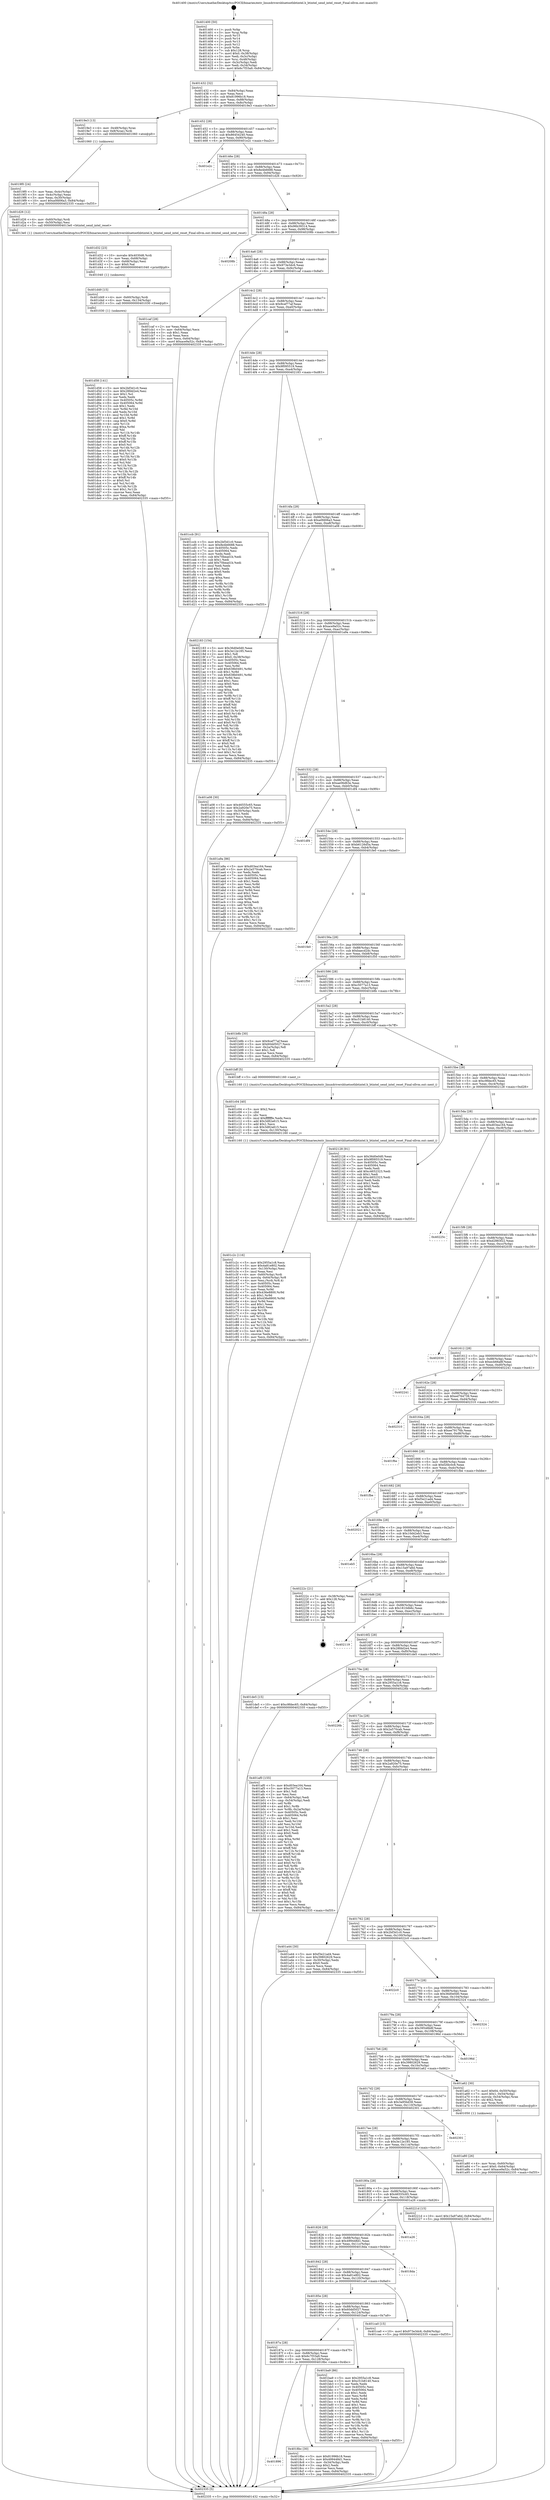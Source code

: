digraph "0x401400" {
  label = "0x401400 (/mnt/c/Users/mathe/Desktop/tcc/POCII/binaries/extr_linuxdriversbluetoothbtintel.h_btintel_send_intel_reset_Final-ollvm.out::main(0))"
  labelloc = "t"
  node[shape=record]

  Entry [label="",width=0.3,height=0.3,shape=circle,fillcolor=black,style=filled]
  "0x401432" [label="{
     0x401432 [32]\l
     | [instrs]\l
     &nbsp;&nbsp;0x401432 \<+6\>: mov -0x84(%rbp),%eax\l
     &nbsp;&nbsp;0x401438 \<+2\>: mov %eax,%ecx\l
     &nbsp;&nbsp;0x40143a \<+6\>: sub $0x81996b18,%ecx\l
     &nbsp;&nbsp;0x401440 \<+6\>: mov %eax,-0x88(%rbp)\l
     &nbsp;&nbsp;0x401446 \<+6\>: mov %ecx,-0x8c(%rbp)\l
     &nbsp;&nbsp;0x40144c \<+6\>: je 00000000004019e3 \<main+0x5e3\>\l
  }"]
  "0x4019e3" [label="{
     0x4019e3 [13]\l
     | [instrs]\l
     &nbsp;&nbsp;0x4019e3 \<+4\>: mov -0x48(%rbp),%rax\l
     &nbsp;&nbsp;0x4019e7 \<+4\>: mov 0x8(%rax),%rdi\l
     &nbsp;&nbsp;0x4019eb \<+5\>: call 0000000000401060 \<atoi@plt\>\l
     | [calls]\l
     &nbsp;&nbsp;0x401060 \{1\} (unknown)\l
  }"]
  "0x401452" [label="{
     0x401452 [28]\l
     | [instrs]\l
     &nbsp;&nbsp;0x401452 \<+5\>: jmp 0000000000401457 \<main+0x57\>\l
     &nbsp;&nbsp;0x401457 \<+6\>: mov -0x88(%rbp),%eax\l
     &nbsp;&nbsp;0x40145d \<+5\>: sub $0x86454240,%eax\l
     &nbsp;&nbsp;0x401462 \<+6\>: mov %eax,-0x90(%rbp)\l
     &nbsp;&nbsp;0x401468 \<+6\>: je 0000000000401e2c \<main+0xa2c\>\l
  }"]
  Exit [label="",width=0.3,height=0.3,shape=circle,fillcolor=black,style=filled,peripheries=2]
  "0x401e2c" [label="{
     0x401e2c\l
  }", style=dashed]
  "0x40146e" [label="{
     0x40146e [28]\l
     | [instrs]\l
     &nbsp;&nbsp;0x40146e \<+5\>: jmp 0000000000401473 \<main+0x73\>\l
     &nbsp;&nbsp;0x401473 \<+6\>: mov -0x88(%rbp),%eax\l
     &nbsp;&nbsp;0x401479 \<+5\>: sub $0x8e4b6688,%eax\l
     &nbsp;&nbsp;0x40147e \<+6\>: mov %eax,-0x94(%rbp)\l
     &nbsp;&nbsp;0x401484 \<+6\>: je 0000000000401d26 \<main+0x926\>\l
  }"]
  "0x401d58" [label="{
     0x401d58 [141]\l
     | [instrs]\l
     &nbsp;&nbsp;0x401d58 \<+5\>: mov $0x2bf3d1c0,%eax\l
     &nbsp;&nbsp;0x401d5d \<+5\>: mov $0x28fdd2e4,%esi\l
     &nbsp;&nbsp;0x401d62 \<+2\>: mov $0x1,%cl\l
     &nbsp;&nbsp;0x401d64 \<+2\>: xor %edx,%edx\l
     &nbsp;&nbsp;0x401d66 \<+8\>: mov 0x40505c,%r8d\l
     &nbsp;&nbsp;0x401d6e \<+8\>: mov 0x405064,%r9d\l
     &nbsp;&nbsp;0x401d76 \<+3\>: sub $0x1,%edx\l
     &nbsp;&nbsp;0x401d79 \<+3\>: mov %r8d,%r10d\l
     &nbsp;&nbsp;0x401d7c \<+3\>: add %edx,%r10d\l
     &nbsp;&nbsp;0x401d7f \<+4\>: imul %r10d,%r8d\l
     &nbsp;&nbsp;0x401d83 \<+4\>: and $0x1,%r8d\l
     &nbsp;&nbsp;0x401d87 \<+4\>: cmp $0x0,%r8d\l
     &nbsp;&nbsp;0x401d8b \<+4\>: sete %r11b\l
     &nbsp;&nbsp;0x401d8f \<+4\>: cmp $0xa,%r9d\l
     &nbsp;&nbsp;0x401d93 \<+3\>: setl %bl\l
     &nbsp;&nbsp;0x401d96 \<+3\>: mov %r11b,%r14b\l
     &nbsp;&nbsp;0x401d99 \<+4\>: xor $0xff,%r14b\l
     &nbsp;&nbsp;0x401d9d \<+3\>: mov %bl,%r15b\l
     &nbsp;&nbsp;0x401da0 \<+4\>: xor $0xff,%r15b\l
     &nbsp;&nbsp;0x401da4 \<+3\>: xor $0x0,%cl\l
     &nbsp;&nbsp;0x401da7 \<+3\>: mov %r14b,%r12b\l
     &nbsp;&nbsp;0x401daa \<+4\>: and $0x0,%r12b\l
     &nbsp;&nbsp;0x401dae \<+3\>: and %cl,%r11b\l
     &nbsp;&nbsp;0x401db1 \<+3\>: mov %r15b,%r13b\l
     &nbsp;&nbsp;0x401db4 \<+4\>: and $0x0,%r13b\l
     &nbsp;&nbsp;0x401db8 \<+2\>: and %cl,%bl\l
     &nbsp;&nbsp;0x401dba \<+3\>: or %r11b,%r12b\l
     &nbsp;&nbsp;0x401dbd \<+3\>: or %bl,%r13b\l
     &nbsp;&nbsp;0x401dc0 \<+3\>: xor %r13b,%r12b\l
     &nbsp;&nbsp;0x401dc3 \<+3\>: or %r15b,%r14b\l
     &nbsp;&nbsp;0x401dc6 \<+4\>: xor $0xff,%r14b\l
     &nbsp;&nbsp;0x401dca \<+3\>: or $0x0,%cl\l
     &nbsp;&nbsp;0x401dcd \<+3\>: and %cl,%r14b\l
     &nbsp;&nbsp;0x401dd0 \<+3\>: or %r14b,%r12b\l
     &nbsp;&nbsp;0x401dd3 \<+4\>: test $0x1,%r12b\l
     &nbsp;&nbsp;0x401dd7 \<+3\>: cmovne %esi,%eax\l
     &nbsp;&nbsp;0x401dda \<+6\>: mov %eax,-0x84(%rbp)\l
     &nbsp;&nbsp;0x401de0 \<+5\>: jmp 0000000000402335 \<main+0xf35\>\l
  }"]
  "0x401d26" [label="{
     0x401d26 [12]\l
     | [instrs]\l
     &nbsp;&nbsp;0x401d26 \<+4\>: mov -0x60(%rbp),%rdi\l
     &nbsp;&nbsp;0x401d2a \<+3\>: mov -0x50(%rbp),%esi\l
     &nbsp;&nbsp;0x401d2d \<+5\>: call 00000000004013e0 \<btintel_send_intel_reset\>\l
     | [calls]\l
     &nbsp;&nbsp;0x4013e0 \{1\} (/mnt/c/Users/mathe/Desktop/tcc/POCII/binaries/extr_linuxdriversbluetoothbtintel.h_btintel_send_intel_reset_Final-ollvm.out::btintel_send_intel_reset)\l
  }"]
  "0x40148a" [label="{
     0x40148a [28]\l
     | [instrs]\l
     &nbsp;&nbsp;0x40148a \<+5\>: jmp 000000000040148f \<main+0x8f\>\l
     &nbsp;&nbsp;0x40148f \<+6\>: mov -0x88(%rbp),%eax\l
     &nbsp;&nbsp;0x401495 \<+5\>: sub $0x96b39314,%eax\l
     &nbsp;&nbsp;0x40149a \<+6\>: mov %eax,-0x98(%rbp)\l
     &nbsp;&nbsp;0x4014a0 \<+6\>: je 000000000040208b \<main+0xc8b\>\l
  }"]
  "0x401d49" [label="{
     0x401d49 [15]\l
     | [instrs]\l
     &nbsp;&nbsp;0x401d49 \<+4\>: mov -0x60(%rbp),%rdi\l
     &nbsp;&nbsp;0x401d4d \<+6\>: mov %eax,-0x134(%rbp)\l
     &nbsp;&nbsp;0x401d53 \<+5\>: call 0000000000401030 \<free@plt\>\l
     | [calls]\l
     &nbsp;&nbsp;0x401030 \{1\} (unknown)\l
  }"]
  "0x40208b" [label="{
     0x40208b\l
  }", style=dashed]
  "0x4014a6" [label="{
     0x4014a6 [28]\l
     | [instrs]\l
     &nbsp;&nbsp;0x4014a6 \<+5\>: jmp 00000000004014ab \<main+0xab\>\l
     &nbsp;&nbsp;0x4014ab \<+6\>: mov -0x88(%rbp),%eax\l
     &nbsp;&nbsp;0x4014b1 \<+5\>: sub $0x973e3dc6,%eax\l
     &nbsp;&nbsp;0x4014b6 \<+6\>: mov %eax,-0x9c(%rbp)\l
     &nbsp;&nbsp;0x4014bc \<+6\>: je 0000000000401caf \<main+0x8af\>\l
  }"]
  "0x401d32" [label="{
     0x401d32 [23]\l
     | [instrs]\l
     &nbsp;&nbsp;0x401d32 \<+10\>: movabs $0x4030d6,%rdi\l
     &nbsp;&nbsp;0x401d3c \<+3\>: mov %eax,-0x68(%rbp)\l
     &nbsp;&nbsp;0x401d3f \<+3\>: mov -0x68(%rbp),%esi\l
     &nbsp;&nbsp;0x401d42 \<+2\>: mov $0x0,%al\l
     &nbsp;&nbsp;0x401d44 \<+5\>: call 0000000000401040 \<printf@plt\>\l
     | [calls]\l
     &nbsp;&nbsp;0x401040 \{1\} (unknown)\l
  }"]
  "0x401caf" [label="{
     0x401caf [28]\l
     | [instrs]\l
     &nbsp;&nbsp;0x401caf \<+2\>: xor %eax,%eax\l
     &nbsp;&nbsp;0x401cb1 \<+3\>: mov -0x64(%rbp),%ecx\l
     &nbsp;&nbsp;0x401cb4 \<+3\>: sub $0x1,%eax\l
     &nbsp;&nbsp;0x401cb7 \<+2\>: sub %eax,%ecx\l
     &nbsp;&nbsp;0x401cb9 \<+3\>: mov %ecx,-0x64(%rbp)\l
     &nbsp;&nbsp;0x401cbc \<+10\>: movl $0xace9a52c,-0x84(%rbp)\l
     &nbsp;&nbsp;0x401cc6 \<+5\>: jmp 0000000000402335 \<main+0xf35\>\l
  }"]
  "0x4014c2" [label="{
     0x4014c2 [28]\l
     | [instrs]\l
     &nbsp;&nbsp;0x4014c2 \<+5\>: jmp 00000000004014c7 \<main+0xc7\>\l
     &nbsp;&nbsp;0x4014c7 \<+6\>: mov -0x88(%rbp),%eax\l
     &nbsp;&nbsp;0x4014cd \<+5\>: sub $0x9cef77af,%eax\l
     &nbsp;&nbsp;0x4014d2 \<+6\>: mov %eax,-0xa0(%rbp)\l
     &nbsp;&nbsp;0x4014d8 \<+6\>: je 0000000000401ccb \<main+0x8cb\>\l
  }"]
  "0x401c2c" [label="{
     0x401c2c [116]\l
     | [instrs]\l
     &nbsp;&nbsp;0x401c2c \<+5\>: mov $0x2955a1c8,%ecx\l
     &nbsp;&nbsp;0x401c31 \<+5\>: mov $0x4a81e802,%edx\l
     &nbsp;&nbsp;0x401c36 \<+6\>: mov -0x130(%rbp),%esi\l
     &nbsp;&nbsp;0x401c3c \<+3\>: imul %eax,%esi\l
     &nbsp;&nbsp;0x401c3f \<+4\>: mov -0x60(%rbp),%rdi\l
     &nbsp;&nbsp;0x401c43 \<+4\>: movslq -0x64(%rbp),%r8\l
     &nbsp;&nbsp;0x401c47 \<+4\>: mov %esi,(%rdi,%r8,4)\l
     &nbsp;&nbsp;0x401c4b \<+7\>: mov 0x40505c,%eax\l
     &nbsp;&nbsp;0x401c52 \<+7\>: mov 0x405064,%esi\l
     &nbsp;&nbsp;0x401c59 \<+3\>: mov %eax,%r9d\l
     &nbsp;&nbsp;0x401c5c \<+7\>: sub $0x436e8800,%r9d\l
     &nbsp;&nbsp;0x401c63 \<+4\>: sub $0x1,%r9d\l
     &nbsp;&nbsp;0x401c67 \<+7\>: add $0x436e8800,%r9d\l
     &nbsp;&nbsp;0x401c6e \<+4\>: imul %r9d,%eax\l
     &nbsp;&nbsp;0x401c72 \<+3\>: and $0x1,%eax\l
     &nbsp;&nbsp;0x401c75 \<+3\>: cmp $0x0,%eax\l
     &nbsp;&nbsp;0x401c78 \<+4\>: sete %r10b\l
     &nbsp;&nbsp;0x401c7c \<+3\>: cmp $0xa,%esi\l
     &nbsp;&nbsp;0x401c7f \<+4\>: setl %r11b\l
     &nbsp;&nbsp;0x401c83 \<+3\>: mov %r10b,%bl\l
     &nbsp;&nbsp;0x401c86 \<+3\>: and %r11b,%bl\l
     &nbsp;&nbsp;0x401c89 \<+3\>: xor %r11b,%r10b\l
     &nbsp;&nbsp;0x401c8c \<+3\>: or %r10b,%bl\l
     &nbsp;&nbsp;0x401c8f \<+3\>: test $0x1,%bl\l
     &nbsp;&nbsp;0x401c92 \<+3\>: cmovne %edx,%ecx\l
     &nbsp;&nbsp;0x401c95 \<+6\>: mov %ecx,-0x84(%rbp)\l
     &nbsp;&nbsp;0x401c9b \<+5\>: jmp 0000000000402335 \<main+0xf35\>\l
  }"]
  "0x401ccb" [label="{
     0x401ccb [91]\l
     | [instrs]\l
     &nbsp;&nbsp;0x401ccb \<+5\>: mov $0x2bf3d1c0,%eax\l
     &nbsp;&nbsp;0x401cd0 \<+5\>: mov $0x8e4b6688,%ecx\l
     &nbsp;&nbsp;0x401cd5 \<+7\>: mov 0x40505c,%edx\l
     &nbsp;&nbsp;0x401cdc \<+7\>: mov 0x405064,%esi\l
     &nbsp;&nbsp;0x401ce3 \<+2\>: mov %edx,%edi\l
     &nbsp;&nbsp;0x401ce5 \<+6\>: sub $0x70bead1b,%edi\l
     &nbsp;&nbsp;0x401ceb \<+3\>: sub $0x1,%edi\l
     &nbsp;&nbsp;0x401cee \<+6\>: add $0x70bead1b,%edi\l
     &nbsp;&nbsp;0x401cf4 \<+3\>: imul %edi,%edx\l
     &nbsp;&nbsp;0x401cf7 \<+3\>: and $0x1,%edx\l
     &nbsp;&nbsp;0x401cfa \<+3\>: cmp $0x0,%edx\l
     &nbsp;&nbsp;0x401cfd \<+4\>: sete %r8b\l
     &nbsp;&nbsp;0x401d01 \<+3\>: cmp $0xa,%esi\l
     &nbsp;&nbsp;0x401d04 \<+4\>: setl %r9b\l
     &nbsp;&nbsp;0x401d08 \<+3\>: mov %r8b,%r10b\l
     &nbsp;&nbsp;0x401d0b \<+3\>: and %r9b,%r10b\l
     &nbsp;&nbsp;0x401d0e \<+3\>: xor %r9b,%r8b\l
     &nbsp;&nbsp;0x401d11 \<+3\>: or %r8b,%r10b\l
     &nbsp;&nbsp;0x401d14 \<+4\>: test $0x1,%r10b\l
     &nbsp;&nbsp;0x401d18 \<+3\>: cmovne %ecx,%eax\l
     &nbsp;&nbsp;0x401d1b \<+6\>: mov %eax,-0x84(%rbp)\l
     &nbsp;&nbsp;0x401d21 \<+5\>: jmp 0000000000402335 \<main+0xf35\>\l
  }"]
  "0x4014de" [label="{
     0x4014de [28]\l
     | [instrs]\l
     &nbsp;&nbsp;0x4014de \<+5\>: jmp 00000000004014e3 \<main+0xe3\>\l
     &nbsp;&nbsp;0x4014e3 \<+6\>: mov -0x88(%rbp),%eax\l
     &nbsp;&nbsp;0x4014e9 \<+5\>: sub $0x9f095519,%eax\l
     &nbsp;&nbsp;0x4014ee \<+6\>: mov %eax,-0xa4(%rbp)\l
     &nbsp;&nbsp;0x4014f4 \<+6\>: je 0000000000402183 \<main+0xd83\>\l
  }"]
  "0x401c04" [label="{
     0x401c04 [40]\l
     | [instrs]\l
     &nbsp;&nbsp;0x401c04 \<+5\>: mov $0x2,%ecx\l
     &nbsp;&nbsp;0x401c09 \<+1\>: cltd\l
     &nbsp;&nbsp;0x401c0a \<+2\>: idiv %ecx\l
     &nbsp;&nbsp;0x401c0c \<+6\>: imul $0xfffffffe,%edx,%ecx\l
     &nbsp;&nbsp;0x401c12 \<+6\>: add $0x3d82a615,%ecx\l
     &nbsp;&nbsp;0x401c18 \<+3\>: add $0x1,%ecx\l
     &nbsp;&nbsp;0x401c1b \<+6\>: sub $0x3d82a615,%ecx\l
     &nbsp;&nbsp;0x401c21 \<+6\>: mov %ecx,-0x130(%rbp)\l
     &nbsp;&nbsp;0x401c27 \<+5\>: call 0000000000401160 \<next_i\>\l
     | [calls]\l
     &nbsp;&nbsp;0x401160 \{1\} (/mnt/c/Users/mathe/Desktop/tcc/POCII/binaries/extr_linuxdriversbluetoothbtintel.h_btintel_send_intel_reset_Final-ollvm.out::next_i)\l
  }"]
  "0x402183" [label="{
     0x402183 [154]\l
     | [instrs]\l
     &nbsp;&nbsp;0x402183 \<+5\>: mov $0x36d0e0d0,%eax\l
     &nbsp;&nbsp;0x402188 \<+5\>: mov $0x3e12e185,%ecx\l
     &nbsp;&nbsp;0x40218d \<+2\>: mov $0x1,%dl\l
     &nbsp;&nbsp;0x40218f \<+7\>: movl $0x0,-0x38(%rbp)\l
     &nbsp;&nbsp;0x402196 \<+7\>: mov 0x40505c,%esi\l
     &nbsp;&nbsp;0x40219d \<+7\>: mov 0x405064,%edi\l
     &nbsp;&nbsp;0x4021a4 \<+3\>: mov %esi,%r8d\l
     &nbsp;&nbsp;0x4021a7 \<+7\>: add $0x638b0491,%r8d\l
     &nbsp;&nbsp;0x4021ae \<+4\>: sub $0x1,%r8d\l
     &nbsp;&nbsp;0x4021b2 \<+7\>: sub $0x638b0491,%r8d\l
     &nbsp;&nbsp;0x4021b9 \<+4\>: imul %r8d,%esi\l
     &nbsp;&nbsp;0x4021bd \<+3\>: and $0x1,%esi\l
     &nbsp;&nbsp;0x4021c0 \<+3\>: cmp $0x0,%esi\l
     &nbsp;&nbsp;0x4021c3 \<+4\>: sete %r9b\l
     &nbsp;&nbsp;0x4021c7 \<+3\>: cmp $0xa,%edi\l
     &nbsp;&nbsp;0x4021ca \<+4\>: setl %r10b\l
     &nbsp;&nbsp;0x4021ce \<+3\>: mov %r9b,%r11b\l
     &nbsp;&nbsp;0x4021d1 \<+4\>: xor $0xff,%r11b\l
     &nbsp;&nbsp;0x4021d5 \<+3\>: mov %r10b,%bl\l
     &nbsp;&nbsp;0x4021d8 \<+3\>: xor $0xff,%bl\l
     &nbsp;&nbsp;0x4021db \<+3\>: xor $0x0,%dl\l
     &nbsp;&nbsp;0x4021de \<+3\>: mov %r11b,%r14b\l
     &nbsp;&nbsp;0x4021e1 \<+4\>: and $0x0,%r14b\l
     &nbsp;&nbsp;0x4021e5 \<+3\>: and %dl,%r9b\l
     &nbsp;&nbsp;0x4021e8 \<+3\>: mov %bl,%r15b\l
     &nbsp;&nbsp;0x4021eb \<+4\>: and $0x0,%r15b\l
     &nbsp;&nbsp;0x4021ef \<+3\>: and %dl,%r10b\l
     &nbsp;&nbsp;0x4021f2 \<+3\>: or %r9b,%r14b\l
     &nbsp;&nbsp;0x4021f5 \<+3\>: or %r10b,%r15b\l
     &nbsp;&nbsp;0x4021f8 \<+3\>: xor %r15b,%r14b\l
     &nbsp;&nbsp;0x4021fb \<+3\>: or %bl,%r11b\l
     &nbsp;&nbsp;0x4021fe \<+4\>: xor $0xff,%r11b\l
     &nbsp;&nbsp;0x402202 \<+3\>: or $0x0,%dl\l
     &nbsp;&nbsp;0x402205 \<+3\>: and %dl,%r11b\l
     &nbsp;&nbsp;0x402208 \<+3\>: or %r11b,%r14b\l
     &nbsp;&nbsp;0x40220b \<+4\>: test $0x1,%r14b\l
     &nbsp;&nbsp;0x40220f \<+3\>: cmovne %ecx,%eax\l
     &nbsp;&nbsp;0x402212 \<+6\>: mov %eax,-0x84(%rbp)\l
     &nbsp;&nbsp;0x402218 \<+5\>: jmp 0000000000402335 \<main+0xf35\>\l
  }"]
  "0x4014fa" [label="{
     0x4014fa [28]\l
     | [instrs]\l
     &nbsp;&nbsp;0x4014fa \<+5\>: jmp 00000000004014ff \<main+0xff\>\l
     &nbsp;&nbsp;0x4014ff \<+6\>: mov -0x88(%rbp),%eax\l
     &nbsp;&nbsp;0x401505 \<+5\>: sub $0xa0fd06a3,%eax\l
     &nbsp;&nbsp;0x40150a \<+6\>: mov %eax,-0xa8(%rbp)\l
     &nbsp;&nbsp;0x401510 \<+6\>: je 0000000000401a08 \<main+0x608\>\l
  }"]
  "0x401a80" [label="{
     0x401a80 [26]\l
     | [instrs]\l
     &nbsp;&nbsp;0x401a80 \<+4\>: mov %rax,-0x60(%rbp)\l
     &nbsp;&nbsp;0x401a84 \<+7\>: movl $0x0,-0x64(%rbp)\l
     &nbsp;&nbsp;0x401a8b \<+10\>: movl $0xace9a52c,-0x84(%rbp)\l
     &nbsp;&nbsp;0x401a95 \<+5\>: jmp 0000000000402335 \<main+0xf35\>\l
  }"]
  "0x401a08" [label="{
     0x401a08 [30]\l
     | [instrs]\l
     &nbsp;&nbsp;0x401a08 \<+5\>: mov $0x46555c65,%eax\l
     &nbsp;&nbsp;0x401a0d \<+5\>: mov $0x2a920e75,%ecx\l
     &nbsp;&nbsp;0x401a12 \<+3\>: mov -0x30(%rbp),%edx\l
     &nbsp;&nbsp;0x401a15 \<+3\>: cmp $0x1,%edx\l
     &nbsp;&nbsp;0x401a18 \<+3\>: cmovl %ecx,%eax\l
     &nbsp;&nbsp;0x401a1b \<+6\>: mov %eax,-0x84(%rbp)\l
     &nbsp;&nbsp;0x401a21 \<+5\>: jmp 0000000000402335 \<main+0xf35\>\l
  }"]
  "0x401516" [label="{
     0x401516 [28]\l
     | [instrs]\l
     &nbsp;&nbsp;0x401516 \<+5\>: jmp 000000000040151b \<main+0x11b\>\l
     &nbsp;&nbsp;0x40151b \<+6\>: mov -0x88(%rbp),%eax\l
     &nbsp;&nbsp;0x401521 \<+5\>: sub $0xace9a52c,%eax\l
     &nbsp;&nbsp;0x401526 \<+6\>: mov %eax,-0xac(%rbp)\l
     &nbsp;&nbsp;0x40152c \<+6\>: je 0000000000401a9a \<main+0x69a\>\l
  }"]
  "0x4019f0" [label="{
     0x4019f0 [24]\l
     | [instrs]\l
     &nbsp;&nbsp;0x4019f0 \<+3\>: mov %eax,-0x4c(%rbp)\l
     &nbsp;&nbsp;0x4019f3 \<+3\>: mov -0x4c(%rbp),%eax\l
     &nbsp;&nbsp;0x4019f6 \<+3\>: mov %eax,-0x30(%rbp)\l
     &nbsp;&nbsp;0x4019f9 \<+10\>: movl $0xa0fd06a3,-0x84(%rbp)\l
     &nbsp;&nbsp;0x401a03 \<+5\>: jmp 0000000000402335 \<main+0xf35\>\l
  }"]
  "0x401a9a" [label="{
     0x401a9a [86]\l
     | [instrs]\l
     &nbsp;&nbsp;0x401a9a \<+5\>: mov $0xd03ea164,%eax\l
     &nbsp;&nbsp;0x401a9f \<+5\>: mov $0x2a570cab,%ecx\l
     &nbsp;&nbsp;0x401aa4 \<+2\>: xor %edx,%edx\l
     &nbsp;&nbsp;0x401aa6 \<+7\>: mov 0x40505c,%esi\l
     &nbsp;&nbsp;0x401aad \<+7\>: mov 0x405064,%edi\l
     &nbsp;&nbsp;0x401ab4 \<+3\>: sub $0x1,%edx\l
     &nbsp;&nbsp;0x401ab7 \<+3\>: mov %esi,%r8d\l
     &nbsp;&nbsp;0x401aba \<+3\>: add %edx,%r8d\l
     &nbsp;&nbsp;0x401abd \<+4\>: imul %r8d,%esi\l
     &nbsp;&nbsp;0x401ac1 \<+3\>: and $0x1,%esi\l
     &nbsp;&nbsp;0x401ac4 \<+3\>: cmp $0x0,%esi\l
     &nbsp;&nbsp;0x401ac7 \<+4\>: sete %r9b\l
     &nbsp;&nbsp;0x401acb \<+3\>: cmp $0xa,%edi\l
     &nbsp;&nbsp;0x401ace \<+4\>: setl %r10b\l
     &nbsp;&nbsp;0x401ad2 \<+3\>: mov %r9b,%r11b\l
     &nbsp;&nbsp;0x401ad5 \<+3\>: and %r10b,%r11b\l
     &nbsp;&nbsp;0x401ad8 \<+3\>: xor %r10b,%r9b\l
     &nbsp;&nbsp;0x401adb \<+3\>: or %r9b,%r11b\l
     &nbsp;&nbsp;0x401ade \<+4\>: test $0x1,%r11b\l
     &nbsp;&nbsp;0x401ae2 \<+3\>: cmovne %ecx,%eax\l
     &nbsp;&nbsp;0x401ae5 \<+6\>: mov %eax,-0x84(%rbp)\l
     &nbsp;&nbsp;0x401aeb \<+5\>: jmp 0000000000402335 \<main+0xf35\>\l
  }"]
  "0x401532" [label="{
     0x401532 [28]\l
     | [instrs]\l
     &nbsp;&nbsp;0x401532 \<+5\>: jmp 0000000000401537 \<main+0x137\>\l
     &nbsp;&nbsp;0x401537 \<+6\>: mov -0x88(%rbp),%eax\l
     &nbsp;&nbsp;0x40153d \<+5\>: sub $0xae06d63e,%eax\l
     &nbsp;&nbsp;0x401542 \<+6\>: mov %eax,-0xb0(%rbp)\l
     &nbsp;&nbsp;0x401548 \<+6\>: je 0000000000401df4 \<main+0x9f4\>\l
  }"]
  "0x401400" [label="{
     0x401400 [50]\l
     | [instrs]\l
     &nbsp;&nbsp;0x401400 \<+1\>: push %rbp\l
     &nbsp;&nbsp;0x401401 \<+3\>: mov %rsp,%rbp\l
     &nbsp;&nbsp;0x401404 \<+2\>: push %r15\l
     &nbsp;&nbsp;0x401406 \<+2\>: push %r14\l
     &nbsp;&nbsp;0x401408 \<+2\>: push %r13\l
     &nbsp;&nbsp;0x40140a \<+2\>: push %r12\l
     &nbsp;&nbsp;0x40140c \<+1\>: push %rbx\l
     &nbsp;&nbsp;0x40140d \<+7\>: sub $0x128,%rsp\l
     &nbsp;&nbsp;0x401414 \<+7\>: movl $0x0,-0x38(%rbp)\l
     &nbsp;&nbsp;0x40141b \<+3\>: mov %edi,-0x3c(%rbp)\l
     &nbsp;&nbsp;0x40141e \<+4\>: mov %rsi,-0x48(%rbp)\l
     &nbsp;&nbsp;0x401422 \<+3\>: mov -0x3c(%rbp),%edi\l
     &nbsp;&nbsp;0x401425 \<+3\>: mov %edi,-0x34(%rbp)\l
     &nbsp;&nbsp;0x401428 \<+10\>: movl $0x6c7f33a9,-0x84(%rbp)\l
  }"]
  "0x401df4" [label="{
     0x401df4\l
  }", style=dashed]
  "0x40154e" [label="{
     0x40154e [28]\l
     | [instrs]\l
     &nbsp;&nbsp;0x40154e \<+5\>: jmp 0000000000401553 \<main+0x153\>\l
     &nbsp;&nbsp;0x401553 \<+6\>: mov -0x88(%rbp),%eax\l
     &nbsp;&nbsp;0x401559 \<+5\>: sub $0xb6126d5a,%eax\l
     &nbsp;&nbsp;0x40155e \<+6\>: mov %eax,-0xb4(%rbp)\l
     &nbsp;&nbsp;0x401564 \<+6\>: je 0000000000401fe0 \<main+0xbe0\>\l
  }"]
  "0x402335" [label="{
     0x402335 [5]\l
     | [instrs]\l
     &nbsp;&nbsp;0x402335 \<+5\>: jmp 0000000000401432 \<main+0x32\>\l
  }"]
  "0x401fe0" [label="{
     0x401fe0\l
  }", style=dashed]
  "0x40156a" [label="{
     0x40156a [28]\l
     | [instrs]\l
     &nbsp;&nbsp;0x40156a \<+5\>: jmp 000000000040156f \<main+0x16f\>\l
     &nbsp;&nbsp;0x40156f \<+6\>: mov -0x88(%rbp),%eax\l
     &nbsp;&nbsp;0x401575 \<+5\>: sub $0xbaecd2dc,%eax\l
     &nbsp;&nbsp;0x40157a \<+6\>: mov %eax,-0xb8(%rbp)\l
     &nbsp;&nbsp;0x401580 \<+6\>: je 0000000000401f50 \<main+0xb50\>\l
  }"]
  "0x401896" [label="{
     0x401896\l
  }", style=dashed]
  "0x401f50" [label="{
     0x401f50\l
  }", style=dashed]
  "0x401586" [label="{
     0x401586 [28]\l
     | [instrs]\l
     &nbsp;&nbsp;0x401586 \<+5\>: jmp 000000000040158b \<main+0x18b\>\l
     &nbsp;&nbsp;0x40158b \<+6\>: mov -0x88(%rbp),%eax\l
     &nbsp;&nbsp;0x401591 \<+5\>: sub $0xc5077a13,%eax\l
     &nbsp;&nbsp;0x401596 \<+6\>: mov %eax,-0xbc(%rbp)\l
     &nbsp;&nbsp;0x40159c \<+6\>: je 0000000000401b8b \<main+0x78b\>\l
  }"]
  "0x4018bc" [label="{
     0x4018bc [30]\l
     | [instrs]\l
     &nbsp;&nbsp;0x4018bc \<+5\>: mov $0x81996b18,%eax\l
     &nbsp;&nbsp;0x4018c1 \<+5\>: mov $0x499448d1,%ecx\l
     &nbsp;&nbsp;0x4018c6 \<+3\>: mov -0x34(%rbp),%edx\l
     &nbsp;&nbsp;0x4018c9 \<+3\>: cmp $0x2,%edx\l
     &nbsp;&nbsp;0x4018cc \<+3\>: cmovne %ecx,%eax\l
     &nbsp;&nbsp;0x4018cf \<+6\>: mov %eax,-0x84(%rbp)\l
     &nbsp;&nbsp;0x4018d5 \<+5\>: jmp 0000000000402335 \<main+0xf35\>\l
  }"]
  "0x401b8b" [label="{
     0x401b8b [30]\l
     | [instrs]\l
     &nbsp;&nbsp;0x401b8b \<+5\>: mov $0x9cef77af,%eax\l
     &nbsp;&nbsp;0x401b90 \<+5\>: mov $0x60dd5027,%ecx\l
     &nbsp;&nbsp;0x401b95 \<+3\>: mov -0x2a(%rbp),%dl\l
     &nbsp;&nbsp;0x401b98 \<+3\>: test $0x1,%dl\l
     &nbsp;&nbsp;0x401b9b \<+3\>: cmovne %ecx,%eax\l
     &nbsp;&nbsp;0x401b9e \<+6\>: mov %eax,-0x84(%rbp)\l
     &nbsp;&nbsp;0x401ba4 \<+5\>: jmp 0000000000402335 \<main+0xf35\>\l
  }"]
  "0x4015a2" [label="{
     0x4015a2 [28]\l
     | [instrs]\l
     &nbsp;&nbsp;0x4015a2 \<+5\>: jmp 00000000004015a7 \<main+0x1a7\>\l
     &nbsp;&nbsp;0x4015a7 \<+6\>: mov -0x88(%rbp),%eax\l
     &nbsp;&nbsp;0x4015ad \<+5\>: sub $0xc51b8140,%eax\l
     &nbsp;&nbsp;0x4015b2 \<+6\>: mov %eax,-0xc0(%rbp)\l
     &nbsp;&nbsp;0x4015b8 \<+6\>: je 0000000000401bff \<main+0x7ff\>\l
  }"]
  "0x40187a" [label="{
     0x40187a [28]\l
     | [instrs]\l
     &nbsp;&nbsp;0x40187a \<+5\>: jmp 000000000040187f \<main+0x47f\>\l
     &nbsp;&nbsp;0x40187f \<+6\>: mov -0x88(%rbp),%eax\l
     &nbsp;&nbsp;0x401885 \<+5\>: sub $0x6c7f33a9,%eax\l
     &nbsp;&nbsp;0x40188a \<+6\>: mov %eax,-0x128(%rbp)\l
     &nbsp;&nbsp;0x401890 \<+6\>: je 00000000004018bc \<main+0x4bc\>\l
  }"]
  "0x401bff" [label="{
     0x401bff [5]\l
     | [instrs]\l
     &nbsp;&nbsp;0x401bff \<+5\>: call 0000000000401160 \<next_i\>\l
     | [calls]\l
     &nbsp;&nbsp;0x401160 \{1\} (/mnt/c/Users/mathe/Desktop/tcc/POCII/binaries/extr_linuxdriversbluetoothbtintel.h_btintel_send_intel_reset_Final-ollvm.out::next_i)\l
  }"]
  "0x4015be" [label="{
     0x4015be [28]\l
     | [instrs]\l
     &nbsp;&nbsp;0x4015be \<+5\>: jmp 00000000004015c3 \<main+0x1c3\>\l
     &nbsp;&nbsp;0x4015c3 \<+6\>: mov -0x88(%rbp),%eax\l
     &nbsp;&nbsp;0x4015c9 \<+5\>: sub $0xc9fdec65,%eax\l
     &nbsp;&nbsp;0x4015ce \<+6\>: mov %eax,-0xc4(%rbp)\l
     &nbsp;&nbsp;0x4015d4 \<+6\>: je 0000000000402128 \<main+0xd28\>\l
  }"]
  "0x401ba9" [label="{
     0x401ba9 [86]\l
     | [instrs]\l
     &nbsp;&nbsp;0x401ba9 \<+5\>: mov $0x2955a1c8,%eax\l
     &nbsp;&nbsp;0x401bae \<+5\>: mov $0xc51b8140,%ecx\l
     &nbsp;&nbsp;0x401bb3 \<+2\>: xor %edx,%edx\l
     &nbsp;&nbsp;0x401bb5 \<+7\>: mov 0x40505c,%esi\l
     &nbsp;&nbsp;0x401bbc \<+7\>: mov 0x405064,%edi\l
     &nbsp;&nbsp;0x401bc3 \<+3\>: sub $0x1,%edx\l
     &nbsp;&nbsp;0x401bc6 \<+3\>: mov %esi,%r8d\l
     &nbsp;&nbsp;0x401bc9 \<+3\>: add %edx,%r8d\l
     &nbsp;&nbsp;0x401bcc \<+4\>: imul %r8d,%esi\l
     &nbsp;&nbsp;0x401bd0 \<+3\>: and $0x1,%esi\l
     &nbsp;&nbsp;0x401bd3 \<+3\>: cmp $0x0,%esi\l
     &nbsp;&nbsp;0x401bd6 \<+4\>: sete %r9b\l
     &nbsp;&nbsp;0x401bda \<+3\>: cmp $0xa,%edi\l
     &nbsp;&nbsp;0x401bdd \<+4\>: setl %r10b\l
     &nbsp;&nbsp;0x401be1 \<+3\>: mov %r9b,%r11b\l
     &nbsp;&nbsp;0x401be4 \<+3\>: and %r10b,%r11b\l
     &nbsp;&nbsp;0x401be7 \<+3\>: xor %r10b,%r9b\l
     &nbsp;&nbsp;0x401bea \<+3\>: or %r9b,%r11b\l
     &nbsp;&nbsp;0x401bed \<+4\>: test $0x1,%r11b\l
     &nbsp;&nbsp;0x401bf1 \<+3\>: cmovne %ecx,%eax\l
     &nbsp;&nbsp;0x401bf4 \<+6\>: mov %eax,-0x84(%rbp)\l
     &nbsp;&nbsp;0x401bfa \<+5\>: jmp 0000000000402335 \<main+0xf35\>\l
  }"]
  "0x402128" [label="{
     0x402128 [91]\l
     | [instrs]\l
     &nbsp;&nbsp;0x402128 \<+5\>: mov $0x36d0e0d0,%eax\l
     &nbsp;&nbsp;0x40212d \<+5\>: mov $0x9f095519,%ecx\l
     &nbsp;&nbsp;0x402132 \<+7\>: mov 0x40505c,%edx\l
     &nbsp;&nbsp;0x402139 \<+7\>: mov 0x405064,%esi\l
     &nbsp;&nbsp;0x402140 \<+2\>: mov %edx,%edi\l
     &nbsp;&nbsp;0x402142 \<+6\>: add $0xc4652323,%edi\l
     &nbsp;&nbsp;0x402148 \<+3\>: sub $0x1,%edi\l
     &nbsp;&nbsp;0x40214b \<+6\>: sub $0xc4652323,%edi\l
     &nbsp;&nbsp;0x402151 \<+3\>: imul %edi,%edx\l
     &nbsp;&nbsp;0x402154 \<+3\>: and $0x1,%edx\l
     &nbsp;&nbsp;0x402157 \<+3\>: cmp $0x0,%edx\l
     &nbsp;&nbsp;0x40215a \<+4\>: sete %r8b\l
     &nbsp;&nbsp;0x40215e \<+3\>: cmp $0xa,%esi\l
     &nbsp;&nbsp;0x402161 \<+4\>: setl %r9b\l
     &nbsp;&nbsp;0x402165 \<+3\>: mov %r8b,%r10b\l
     &nbsp;&nbsp;0x402168 \<+3\>: and %r9b,%r10b\l
     &nbsp;&nbsp;0x40216b \<+3\>: xor %r9b,%r8b\l
     &nbsp;&nbsp;0x40216e \<+3\>: or %r8b,%r10b\l
     &nbsp;&nbsp;0x402171 \<+4\>: test $0x1,%r10b\l
     &nbsp;&nbsp;0x402175 \<+3\>: cmovne %ecx,%eax\l
     &nbsp;&nbsp;0x402178 \<+6\>: mov %eax,-0x84(%rbp)\l
     &nbsp;&nbsp;0x40217e \<+5\>: jmp 0000000000402335 \<main+0xf35\>\l
  }"]
  "0x4015da" [label="{
     0x4015da [28]\l
     | [instrs]\l
     &nbsp;&nbsp;0x4015da \<+5\>: jmp 00000000004015df \<main+0x1df\>\l
     &nbsp;&nbsp;0x4015df \<+6\>: mov -0x88(%rbp),%eax\l
     &nbsp;&nbsp;0x4015e5 \<+5\>: sub $0xd03ea164,%eax\l
     &nbsp;&nbsp;0x4015ea \<+6\>: mov %eax,-0xc8(%rbp)\l
     &nbsp;&nbsp;0x4015f0 \<+6\>: je 000000000040225c \<main+0xe5c\>\l
  }"]
  "0x40185e" [label="{
     0x40185e [28]\l
     | [instrs]\l
     &nbsp;&nbsp;0x40185e \<+5\>: jmp 0000000000401863 \<main+0x463\>\l
     &nbsp;&nbsp;0x401863 \<+6\>: mov -0x88(%rbp),%eax\l
     &nbsp;&nbsp;0x401869 \<+5\>: sub $0x60dd5027,%eax\l
     &nbsp;&nbsp;0x40186e \<+6\>: mov %eax,-0x124(%rbp)\l
     &nbsp;&nbsp;0x401874 \<+6\>: je 0000000000401ba9 \<main+0x7a9\>\l
  }"]
  "0x40225c" [label="{
     0x40225c\l
  }", style=dashed]
  "0x4015f6" [label="{
     0x4015f6 [28]\l
     | [instrs]\l
     &nbsp;&nbsp;0x4015f6 \<+5\>: jmp 00000000004015fb \<main+0x1fb\>\l
     &nbsp;&nbsp;0x4015fb \<+6\>: mov -0x88(%rbp),%eax\l
     &nbsp;&nbsp;0x401601 \<+5\>: sub $0xd2883f22,%eax\l
     &nbsp;&nbsp;0x401606 \<+6\>: mov %eax,-0xcc(%rbp)\l
     &nbsp;&nbsp;0x40160c \<+6\>: je 0000000000402030 \<main+0xc30\>\l
  }"]
  "0x401ca0" [label="{
     0x401ca0 [15]\l
     | [instrs]\l
     &nbsp;&nbsp;0x401ca0 \<+10\>: movl $0x973e3dc6,-0x84(%rbp)\l
     &nbsp;&nbsp;0x401caa \<+5\>: jmp 0000000000402335 \<main+0xf35\>\l
  }"]
  "0x402030" [label="{
     0x402030\l
  }", style=dashed]
  "0x401612" [label="{
     0x401612 [28]\l
     | [instrs]\l
     &nbsp;&nbsp;0x401612 \<+5\>: jmp 0000000000401617 \<main+0x217\>\l
     &nbsp;&nbsp;0x401617 \<+6\>: mov -0x88(%rbp),%eax\l
     &nbsp;&nbsp;0x40161d \<+5\>: sub $0xecb66a8f,%eax\l
     &nbsp;&nbsp;0x401622 \<+6\>: mov %eax,-0xd0(%rbp)\l
     &nbsp;&nbsp;0x401628 \<+6\>: je 0000000000402241 \<main+0xe41\>\l
  }"]
  "0x401842" [label="{
     0x401842 [28]\l
     | [instrs]\l
     &nbsp;&nbsp;0x401842 \<+5\>: jmp 0000000000401847 \<main+0x447\>\l
     &nbsp;&nbsp;0x401847 \<+6\>: mov -0x88(%rbp),%eax\l
     &nbsp;&nbsp;0x40184d \<+5\>: sub $0x4a81e802,%eax\l
     &nbsp;&nbsp;0x401852 \<+6\>: mov %eax,-0x120(%rbp)\l
     &nbsp;&nbsp;0x401858 \<+6\>: je 0000000000401ca0 \<main+0x8a0\>\l
  }"]
  "0x402241" [label="{
     0x402241\l
  }", style=dashed]
  "0x40162e" [label="{
     0x40162e [28]\l
     | [instrs]\l
     &nbsp;&nbsp;0x40162e \<+5\>: jmp 0000000000401633 \<main+0x233\>\l
     &nbsp;&nbsp;0x401633 \<+6\>: mov -0x88(%rbp),%eax\l
     &nbsp;&nbsp;0x401639 \<+5\>: sub $0xed764739,%eax\l
     &nbsp;&nbsp;0x40163e \<+6\>: mov %eax,-0xd4(%rbp)\l
     &nbsp;&nbsp;0x401644 \<+6\>: je 0000000000402310 \<main+0xf10\>\l
  }"]
  "0x4018da" [label="{
     0x4018da\l
  }", style=dashed]
  "0x402310" [label="{
     0x402310\l
  }", style=dashed]
  "0x40164a" [label="{
     0x40164a [28]\l
     | [instrs]\l
     &nbsp;&nbsp;0x40164a \<+5\>: jmp 000000000040164f \<main+0x24f\>\l
     &nbsp;&nbsp;0x40164f \<+6\>: mov -0x88(%rbp),%eax\l
     &nbsp;&nbsp;0x401655 \<+5\>: sub $0xee79176b,%eax\l
     &nbsp;&nbsp;0x40165a \<+6\>: mov %eax,-0xd8(%rbp)\l
     &nbsp;&nbsp;0x401660 \<+6\>: je 0000000000401f6e \<main+0xb6e\>\l
  }"]
  "0x401826" [label="{
     0x401826 [28]\l
     | [instrs]\l
     &nbsp;&nbsp;0x401826 \<+5\>: jmp 000000000040182b \<main+0x42b\>\l
     &nbsp;&nbsp;0x40182b \<+6\>: mov -0x88(%rbp),%eax\l
     &nbsp;&nbsp;0x401831 \<+5\>: sub $0x499448d1,%eax\l
     &nbsp;&nbsp;0x401836 \<+6\>: mov %eax,-0x11c(%rbp)\l
     &nbsp;&nbsp;0x40183c \<+6\>: je 00000000004018da \<main+0x4da\>\l
  }"]
  "0x401f6e" [label="{
     0x401f6e\l
  }", style=dashed]
  "0x401666" [label="{
     0x401666 [28]\l
     | [instrs]\l
     &nbsp;&nbsp;0x401666 \<+5\>: jmp 000000000040166b \<main+0x26b\>\l
     &nbsp;&nbsp;0x40166b \<+6\>: mov -0x88(%rbp),%eax\l
     &nbsp;&nbsp;0x401671 \<+5\>: sub $0xf2fdc0c6,%eax\l
     &nbsp;&nbsp;0x401676 \<+6\>: mov %eax,-0xdc(%rbp)\l
     &nbsp;&nbsp;0x40167c \<+6\>: je 0000000000401fbe \<main+0xbbe\>\l
  }"]
  "0x401a26" [label="{
     0x401a26\l
  }", style=dashed]
  "0x401fbe" [label="{
     0x401fbe\l
  }", style=dashed]
  "0x401682" [label="{
     0x401682 [28]\l
     | [instrs]\l
     &nbsp;&nbsp;0x401682 \<+5\>: jmp 0000000000401687 \<main+0x287\>\l
     &nbsp;&nbsp;0x401687 \<+6\>: mov -0x88(%rbp),%eax\l
     &nbsp;&nbsp;0x40168d \<+5\>: sub $0xf3e21ad4,%eax\l
     &nbsp;&nbsp;0x401692 \<+6\>: mov %eax,-0xe0(%rbp)\l
     &nbsp;&nbsp;0x401698 \<+6\>: je 0000000000402021 \<main+0xc21\>\l
  }"]
  "0x40180a" [label="{
     0x40180a [28]\l
     | [instrs]\l
     &nbsp;&nbsp;0x40180a \<+5\>: jmp 000000000040180f \<main+0x40f\>\l
     &nbsp;&nbsp;0x40180f \<+6\>: mov -0x88(%rbp),%eax\l
     &nbsp;&nbsp;0x401815 \<+5\>: sub $0x46555c65,%eax\l
     &nbsp;&nbsp;0x40181a \<+6\>: mov %eax,-0x118(%rbp)\l
     &nbsp;&nbsp;0x401820 \<+6\>: je 0000000000401a26 \<main+0x626\>\l
  }"]
  "0x402021" [label="{
     0x402021\l
  }", style=dashed]
  "0x40169e" [label="{
     0x40169e [28]\l
     | [instrs]\l
     &nbsp;&nbsp;0x40169e \<+5\>: jmp 00000000004016a3 \<main+0x2a3\>\l
     &nbsp;&nbsp;0x4016a3 \<+6\>: mov -0x88(%rbp),%eax\l
     &nbsp;&nbsp;0x4016a9 \<+5\>: sub $0x10d42eb3,%eax\l
     &nbsp;&nbsp;0x4016ae \<+6\>: mov %eax,-0xe4(%rbp)\l
     &nbsp;&nbsp;0x4016b4 \<+6\>: je 0000000000401eb5 \<main+0xab5\>\l
  }"]
  "0x40221d" [label="{
     0x40221d [15]\l
     | [instrs]\l
     &nbsp;&nbsp;0x40221d \<+10\>: movl $0x15a97a6d,-0x84(%rbp)\l
     &nbsp;&nbsp;0x402227 \<+5\>: jmp 0000000000402335 \<main+0xf35\>\l
  }"]
  "0x401eb5" [label="{
     0x401eb5\l
  }", style=dashed]
  "0x4016ba" [label="{
     0x4016ba [28]\l
     | [instrs]\l
     &nbsp;&nbsp;0x4016ba \<+5\>: jmp 00000000004016bf \<main+0x2bf\>\l
     &nbsp;&nbsp;0x4016bf \<+6\>: mov -0x88(%rbp),%eax\l
     &nbsp;&nbsp;0x4016c5 \<+5\>: sub $0x15a97a6d,%eax\l
     &nbsp;&nbsp;0x4016ca \<+6\>: mov %eax,-0xe8(%rbp)\l
     &nbsp;&nbsp;0x4016d0 \<+6\>: je 000000000040222c \<main+0xe2c\>\l
  }"]
  "0x4017ee" [label="{
     0x4017ee [28]\l
     | [instrs]\l
     &nbsp;&nbsp;0x4017ee \<+5\>: jmp 00000000004017f3 \<main+0x3f3\>\l
     &nbsp;&nbsp;0x4017f3 \<+6\>: mov -0x88(%rbp),%eax\l
     &nbsp;&nbsp;0x4017f9 \<+5\>: sub $0x3e12e185,%eax\l
     &nbsp;&nbsp;0x4017fe \<+6\>: mov %eax,-0x114(%rbp)\l
     &nbsp;&nbsp;0x401804 \<+6\>: je 000000000040221d \<main+0xe1d\>\l
  }"]
  "0x40222c" [label="{
     0x40222c [21]\l
     | [instrs]\l
     &nbsp;&nbsp;0x40222c \<+3\>: mov -0x38(%rbp),%eax\l
     &nbsp;&nbsp;0x40222f \<+7\>: add $0x128,%rsp\l
     &nbsp;&nbsp;0x402236 \<+1\>: pop %rbx\l
     &nbsp;&nbsp;0x402237 \<+2\>: pop %r12\l
     &nbsp;&nbsp;0x402239 \<+2\>: pop %r13\l
     &nbsp;&nbsp;0x40223b \<+2\>: pop %r14\l
     &nbsp;&nbsp;0x40223d \<+2\>: pop %r15\l
     &nbsp;&nbsp;0x40223f \<+1\>: pop %rbp\l
     &nbsp;&nbsp;0x402240 \<+1\>: ret\l
  }"]
  "0x4016d6" [label="{
     0x4016d6 [28]\l
     | [instrs]\l
     &nbsp;&nbsp;0x4016d6 \<+5\>: jmp 00000000004016db \<main+0x2db\>\l
     &nbsp;&nbsp;0x4016db \<+6\>: mov -0x88(%rbp),%eax\l
     &nbsp;&nbsp;0x4016e1 \<+5\>: sub $0x1810db6c,%eax\l
     &nbsp;&nbsp;0x4016e6 \<+6\>: mov %eax,-0xec(%rbp)\l
     &nbsp;&nbsp;0x4016ec \<+6\>: je 0000000000402119 \<main+0xd19\>\l
  }"]
  "0x402301" [label="{
     0x402301\l
  }", style=dashed]
  "0x402119" [label="{
     0x402119\l
  }", style=dashed]
  "0x4016f2" [label="{
     0x4016f2 [28]\l
     | [instrs]\l
     &nbsp;&nbsp;0x4016f2 \<+5\>: jmp 00000000004016f7 \<main+0x2f7\>\l
     &nbsp;&nbsp;0x4016f7 \<+6\>: mov -0x88(%rbp),%eax\l
     &nbsp;&nbsp;0x4016fd \<+5\>: sub $0x28fdd2e4,%eax\l
     &nbsp;&nbsp;0x401702 \<+6\>: mov %eax,-0xf0(%rbp)\l
     &nbsp;&nbsp;0x401708 \<+6\>: je 0000000000401de5 \<main+0x9e5\>\l
  }"]
  "0x4017d2" [label="{
     0x4017d2 [28]\l
     | [instrs]\l
     &nbsp;&nbsp;0x4017d2 \<+5\>: jmp 00000000004017d7 \<main+0x3d7\>\l
     &nbsp;&nbsp;0x4017d7 \<+6\>: mov -0x88(%rbp),%eax\l
     &nbsp;&nbsp;0x4017dd \<+5\>: sub $0x3a95bd38,%eax\l
     &nbsp;&nbsp;0x4017e2 \<+6\>: mov %eax,-0x110(%rbp)\l
     &nbsp;&nbsp;0x4017e8 \<+6\>: je 0000000000402301 \<main+0xf01\>\l
  }"]
  "0x401de5" [label="{
     0x401de5 [15]\l
     | [instrs]\l
     &nbsp;&nbsp;0x401de5 \<+10\>: movl $0xc9fdec65,-0x84(%rbp)\l
     &nbsp;&nbsp;0x401def \<+5\>: jmp 0000000000402335 \<main+0xf35\>\l
  }"]
  "0x40170e" [label="{
     0x40170e [28]\l
     | [instrs]\l
     &nbsp;&nbsp;0x40170e \<+5\>: jmp 0000000000401713 \<main+0x313\>\l
     &nbsp;&nbsp;0x401713 \<+6\>: mov -0x88(%rbp),%eax\l
     &nbsp;&nbsp;0x401719 \<+5\>: sub $0x2955a1c8,%eax\l
     &nbsp;&nbsp;0x40171e \<+6\>: mov %eax,-0xf4(%rbp)\l
     &nbsp;&nbsp;0x401724 \<+6\>: je 000000000040226b \<main+0xe6b\>\l
  }"]
  "0x401a62" [label="{
     0x401a62 [30]\l
     | [instrs]\l
     &nbsp;&nbsp;0x401a62 \<+7\>: movl $0x64,-0x50(%rbp)\l
     &nbsp;&nbsp;0x401a69 \<+7\>: movl $0x1,-0x54(%rbp)\l
     &nbsp;&nbsp;0x401a70 \<+4\>: movslq -0x54(%rbp),%rax\l
     &nbsp;&nbsp;0x401a74 \<+4\>: shl $0x2,%rax\l
     &nbsp;&nbsp;0x401a78 \<+3\>: mov %rax,%rdi\l
     &nbsp;&nbsp;0x401a7b \<+5\>: call 0000000000401050 \<malloc@plt\>\l
     | [calls]\l
     &nbsp;&nbsp;0x401050 \{1\} (unknown)\l
  }"]
  "0x40226b" [label="{
     0x40226b\l
  }", style=dashed]
  "0x40172a" [label="{
     0x40172a [28]\l
     | [instrs]\l
     &nbsp;&nbsp;0x40172a \<+5\>: jmp 000000000040172f \<main+0x32f\>\l
     &nbsp;&nbsp;0x40172f \<+6\>: mov -0x88(%rbp),%eax\l
     &nbsp;&nbsp;0x401735 \<+5\>: sub $0x2a570cab,%eax\l
     &nbsp;&nbsp;0x40173a \<+6\>: mov %eax,-0xf8(%rbp)\l
     &nbsp;&nbsp;0x401740 \<+6\>: je 0000000000401af0 \<main+0x6f0\>\l
  }"]
  "0x4017b6" [label="{
     0x4017b6 [28]\l
     | [instrs]\l
     &nbsp;&nbsp;0x4017b6 \<+5\>: jmp 00000000004017bb \<main+0x3bb\>\l
     &nbsp;&nbsp;0x4017bb \<+6\>: mov -0x88(%rbp),%eax\l
     &nbsp;&nbsp;0x4017c1 \<+5\>: sub $0x39802629,%eax\l
     &nbsp;&nbsp;0x4017c6 \<+6\>: mov %eax,-0x10c(%rbp)\l
     &nbsp;&nbsp;0x4017cc \<+6\>: je 0000000000401a62 \<main+0x662\>\l
  }"]
  "0x401af0" [label="{
     0x401af0 [155]\l
     | [instrs]\l
     &nbsp;&nbsp;0x401af0 \<+5\>: mov $0xd03ea164,%eax\l
     &nbsp;&nbsp;0x401af5 \<+5\>: mov $0xc5077a13,%ecx\l
     &nbsp;&nbsp;0x401afa \<+2\>: mov $0x1,%dl\l
     &nbsp;&nbsp;0x401afc \<+2\>: xor %esi,%esi\l
     &nbsp;&nbsp;0x401afe \<+3\>: mov -0x64(%rbp),%edi\l
     &nbsp;&nbsp;0x401b01 \<+3\>: cmp -0x54(%rbp),%edi\l
     &nbsp;&nbsp;0x401b04 \<+4\>: setl %r8b\l
     &nbsp;&nbsp;0x401b08 \<+4\>: and $0x1,%r8b\l
     &nbsp;&nbsp;0x401b0c \<+4\>: mov %r8b,-0x2a(%rbp)\l
     &nbsp;&nbsp;0x401b10 \<+7\>: mov 0x40505c,%edi\l
     &nbsp;&nbsp;0x401b17 \<+8\>: mov 0x405064,%r9d\l
     &nbsp;&nbsp;0x401b1f \<+3\>: sub $0x1,%esi\l
     &nbsp;&nbsp;0x401b22 \<+3\>: mov %edi,%r10d\l
     &nbsp;&nbsp;0x401b25 \<+3\>: add %esi,%r10d\l
     &nbsp;&nbsp;0x401b28 \<+4\>: imul %r10d,%edi\l
     &nbsp;&nbsp;0x401b2c \<+3\>: and $0x1,%edi\l
     &nbsp;&nbsp;0x401b2f \<+3\>: cmp $0x0,%edi\l
     &nbsp;&nbsp;0x401b32 \<+4\>: sete %r8b\l
     &nbsp;&nbsp;0x401b36 \<+4\>: cmp $0xa,%r9d\l
     &nbsp;&nbsp;0x401b3a \<+4\>: setl %r11b\l
     &nbsp;&nbsp;0x401b3e \<+3\>: mov %r8b,%bl\l
     &nbsp;&nbsp;0x401b41 \<+3\>: xor $0xff,%bl\l
     &nbsp;&nbsp;0x401b44 \<+3\>: mov %r11b,%r14b\l
     &nbsp;&nbsp;0x401b47 \<+4\>: xor $0xff,%r14b\l
     &nbsp;&nbsp;0x401b4b \<+3\>: xor $0x0,%dl\l
     &nbsp;&nbsp;0x401b4e \<+3\>: mov %bl,%r15b\l
     &nbsp;&nbsp;0x401b51 \<+4\>: and $0x0,%r15b\l
     &nbsp;&nbsp;0x401b55 \<+3\>: and %dl,%r8b\l
     &nbsp;&nbsp;0x401b58 \<+3\>: mov %r14b,%r12b\l
     &nbsp;&nbsp;0x401b5b \<+4\>: and $0x0,%r12b\l
     &nbsp;&nbsp;0x401b5f \<+3\>: and %dl,%r11b\l
     &nbsp;&nbsp;0x401b62 \<+3\>: or %r8b,%r15b\l
     &nbsp;&nbsp;0x401b65 \<+3\>: or %r11b,%r12b\l
     &nbsp;&nbsp;0x401b68 \<+3\>: xor %r12b,%r15b\l
     &nbsp;&nbsp;0x401b6b \<+3\>: or %r14b,%bl\l
     &nbsp;&nbsp;0x401b6e \<+3\>: xor $0xff,%bl\l
     &nbsp;&nbsp;0x401b71 \<+3\>: or $0x0,%dl\l
     &nbsp;&nbsp;0x401b74 \<+2\>: and %dl,%bl\l
     &nbsp;&nbsp;0x401b76 \<+3\>: or %bl,%r15b\l
     &nbsp;&nbsp;0x401b79 \<+4\>: test $0x1,%r15b\l
     &nbsp;&nbsp;0x401b7d \<+3\>: cmovne %ecx,%eax\l
     &nbsp;&nbsp;0x401b80 \<+6\>: mov %eax,-0x84(%rbp)\l
     &nbsp;&nbsp;0x401b86 \<+5\>: jmp 0000000000402335 \<main+0xf35\>\l
  }"]
  "0x401746" [label="{
     0x401746 [28]\l
     | [instrs]\l
     &nbsp;&nbsp;0x401746 \<+5\>: jmp 000000000040174b \<main+0x34b\>\l
     &nbsp;&nbsp;0x40174b \<+6\>: mov -0x88(%rbp),%eax\l
     &nbsp;&nbsp;0x401751 \<+5\>: sub $0x2a920e75,%eax\l
     &nbsp;&nbsp;0x401756 \<+6\>: mov %eax,-0xfc(%rbp)\l
     &nbsp;&nbsp;0x40175c \<+6\>: je 0000000000401a44 \<main+0x644\>\l
  }"]
  "0x40196d" [label="{
     0x40196d\l
  }", style=dashed]
  "0x401a44" [label="{
     0x401a44 [30]\l
     | [instrs]\l
     &nbsp;&nbsp;0x401a44 \<+5\>: mov $0xf3e21ad4,%eax\l
     &nbsp;&nbsp;0x401a49 \<+5\>: mov $0x39802629,%ecx\l
     &nbsp;&nbsp;0x401a4e \<+3\>: mov -0x30(%rbp),%edx\l
     &nbsp;&nbsp;0x401a51 \<+3\>: cmp $0x0,%edx\l
     &nbsp;&nbsp;0x401a54 \<+3\>: cmove %ecx,%eax\l
     &nbsp;&nbsp;0x401a57 \<+6\>: mov %eax,-0x84(%rbp)\l
     &nbsp;&nbsp;0x401a5d \<+5\>: jmp 0000000000402335 \<main+0xf35\>\l
  }"]
  "0x401762" [label="{
     0x401762 [28]\l
     | [instrs]\l
     &nbsp;&nbsp;0x401762 \<+5\>: jmp 0000000000401767 \<main+0x367\>\l
     &nbsp;&nbsp;0x401767 \<+6\>: mov -0x88(%rbp),%eax\l
     &nbsp;&nbsp;0x40176d \<+5\>: sub $0x2bf3d1c0,%eax\l
     &nbsp;&nbsp;0x401772 \<+6\>: mov %eax,-0x100(%rbp)\l
     &nbsp;&nbsp;0x401778 \<+6\>: je 00000000004022c0 \<main+0xec0\>\l
  }"]
  "0x40179a" [label="{
     0x40179a [28]\l
     | [instrs]\l
     &nbsp;&nbsp;0x40179a \<+5\>: jmp 000000000040179f \<main+0x39f\>\l
     &nbsp;&nbsp;0x40179f \<+6\>: mov -0x88(%rbp),%eax\l
     &nbsp;&nbsp;0x4017a5 \<+5\>: sub $0x39548b8f,%eax\l
     &nbsp;&nbsp;0x4017aa \<+6\>: mov %eax,-0x108(%rbp)\l
     &nbsp;&nbsp;0x4017b0 \<+6\>: je 000000000040196d \<main+0x56d\>\l
  }"]
  "0x4022c0" [label="{
     0x4022c0\l
  }", style=dashed]
  "0x40177e" [label="{
     0x40177e [28]\l
     | [instrs]\l
     &nbsp;&nbsp;0x40177e \<+5\>: jmp 0000000000401783 \<main+0x383\>\l
     &nbsp;&nbsp;0x401783 \<+6\>: mov -0x88(%rbp),%eax\l
     &nbsp;&nbsp;0x401789 \<+5\>: sub $0x36d0e0d0,%eax\l
     &nbsp;&nbsp;0x40178e \<+6\>: mov %eax,-0x104(%rbp)\l
     &nbsp;&nbsp;0x401794 \<+6\>: je 0000000000402324 \<main+0xf24\>\l
  }"]
  "0x402324" [label="{
     0x402324\l
  }", style=dashed]
  Entry -> "0x401400" [label=" 1"]
  "0x401432" -> "0x4019e3" [label=" 1"]
  "0x401432" -> "0x401452" [label=" 21"]
  "0x40222c" -> Exit [label=" 1"]
  "0x401452" -> "0x401e2c" [label=" 0"]
  "0x401452" -> "0x40146e" [label=" 21"]
  "0x40221d" -> "0x402335" [label=" 1"]
  "0x40146e" -> "0x401d26" [label=" 1"]
  "0x40146e" -> "0x40148a" [label=" 20"]
  "0x402183" -> "0x402335" [label=" 1"]
  "0x40148a" -> "0x40208b" [label=" 0"]
  "0x40148a" -> "0x4014a6" [label=" 20"]
  "0x402128" -> "0x402335" [label=" 1"]
  "0x4014a6" -> "0x401caf" [label=" 1"]
  "0x4014a6" -> "0x4014c2" [label=" 19"]
  "0x401de5" -> "0x402335" [label=" 1"]
  "0x4014c2" -> "0x401ccb" [label=" 1"]
  "0x4014c2" -> "0x4014de" [label=" 18"]
  "0x401d58" -> "0x402335" [label=" 1"]
  "0x4014de" -> "0x402183" [label=" 1"]
  "0x4014de" -> "0x4014fa" [label=" 17"]
  "0x401d49" -> "0x401d58" [label=" 1"]
  "0x4014fa" -> "0x401a08" [label=" 1"]
  "0x4014fa" -> "0x401516" [label=" 16"]
  "0x401d32" -> "0x401d49" [label=" 1"]
  "0x401516" -> "0x401a9a" [label=" 2"]
  "0x401516" -> "0x401532" [label=" 14"]
  "0x401d26" -> "0x401d32" [label=" 1"]
  "0x401532" -> "0x401df4" [label=" 0"]
  "0x401532" -> "0x40154e" [label=" 14"]
  "0x401ccb" -> "0x402335" [label=" 1"]
  "0x40154e" -> "0x401fe0" [label=" 0"]
  "0x40154e" -> "0x40156a" [label=" 14"]
  "0x401caf" -> "0x402335" [label=" 1"]
  "0x40156a" -> "0x401f50" [label=" 0"]
  "0x40156a" -> "0x401586" [label=" 14"]
  "0x401ca0" -> "0x402335" [label=" 1"]
  "0x401586" -> "0x401b8b" [label=" 2"]
  "0x401586" -> "0x4015a2" [label=" 12"]
  "0x401c2c" -> "0x402335" [label=" 1"]
  "0x4015a2" -> "0x401bff" [label=" 1"]
  "0x4015a2" -> "0x4015be" [label=" 11"]
  "0x401bff" -> "0x401c04" [label=" 1"]
  "0x4015be" -> "0x402128" [label=" 1"]
  "0x4015be" -> "0x4015da" [label=" 10"]
  "0x401ba9" -> "0x402335" [label=" 1"]
  "0x4015da" -> "0x40225c" [label=" 0"]
  "0x4015da" -> "0x4015f6" [label=" 10"]
  "0x401af0" -> "0x402335" [label=" 2"]
  "0x4015f6" -> "0x402030" [label=" 0"]
  "0x4015f6" -> "0x401612" [label=" 10"]
  "0x401a9a" -> "0x402335" [label=" 2"]
  "0x401612" -> "0x402241" [label=" 0"]
  "0x401612" -> "0x40162e" [label=" 10"]
  "0x401a62" -> "0x401a80" [label=" 1"]
  "0x40162e" -> "0x402310" [label=" 0"]
  "0x40162e" -> "0x40164a" [label=" 10"]
  "0x401a44" -> "0x402335" [label=" 1"]
  "0x40164a" -> "0x401f6e" [label=" 0"]
  "0x40164a" -> "0x401666" [label=" 10"]
  "0x4019f0" -> "0x402335" [label=" 1"]
  "0x401666" -> "0x401fbe" [label=" 0"]
  "0x401666" -> "0x401682" [label=" 10"]
  "0x4019e3" -> "0x4019f0" [label=" 1"]
  "0x401682" -> "0x402021" [label=" 0"]
  "0x401682" -> "0x40169e" [label=" 10"]
  "0x401400" -> "0x401432" [label=" 1"]
  "0x40169e" -> "0x401eb5" [label=" 0"]
  "0x40169e" -> "0x4016ba" [label=" 10"]
  "0x4018bc" -> "0x402335" [label=" 1"]
  "0x4016ba" -> "0x40222c" [label=" 1"]
  "0x4016ba" -> "0x4016d6" [label=" 9"]
  "0x40187a" -> "0x4018bc" [label=" 1"]
  "0x4016d6" -> "0x402119" [label=" 0"]
  "0x4016d6" -> "0x4016f2" [label=" 9"]
  "0x401c04" -> "0x401c2c" [label=" 1"]
  "0x4016f2" -> "0x401de5" [label=" 1"]
  "0x4016f2" -> "0x40170e" [label=" 8"]
  "0x40185e" -> "0x401ba9" [label=" 1"]
  "0x40170e" -> "0x40226b" [label=" 0"]
  "0x40170e" -> "0x40172a" [label=" 8"]
  "0x401b8b" -> "0x402335" [label=" 2"]
  "0x40172a" -> "0x401af0" [label=" 2"]
  "0x40172a" -> "0x401746" [label=" 6"]
  "0x401842" -> "0x401ca0" [label=" 1"]
  "0x401746" -> "0x401a44" [label=" 1"]
  "0x401746" -> "0x401762" [label=" 5"]
  "0x401a80" -> "0x402335" [label=" 1"]
  "0x401762" -> "0x4022c0" [label=" 0"]
  "0x401762" -> "0x40177e" [label=" 5"]
  "0x401826" -> "0x4018da" [label=" 0"]
  "0x40177e" -> "0x402324" [label=" 0"]
  "0x40177e" -> "0x40179a" [label=" 5"]
  "0x401826" -> "0x401842" [label=" 3"]
  "0x40179a" -> "0x40196d" [label=" 0"]
  "0x40179a" -> "0x4017b6" [label=" 5"]
  "0x401842" -> "0x40185e" [label=" 2"]
  "0x4017b6" -> "0x401a62" [label=" 1"]
  "0x4017b6" -> "0x4017d2" [label=" 4"]
  "0x40185e" -> "0x40187a" [label=" 1"]
  "0x4017d2" -> "0x402301" [label=" 0"]
  "0x4017d2" -> "0x4017ee" [label=" 4"]
  "0x40187a" -> "0x401896" [label=" 0"]
  "0x4017ee" -> "0x40221d" [label=" 1"]
  "0x4017ee" -> "0x40180a" [label=" 3"]
  "0x402335" -> "0x401432" [label=" 21"]
  "0x40180a" -> "0x401a26" [label=" 0"]
  "0x40180a" -> "0x401826" [label=" 3"]
  "0x401a08" -> "0x402335" [label=" 1"]
}
